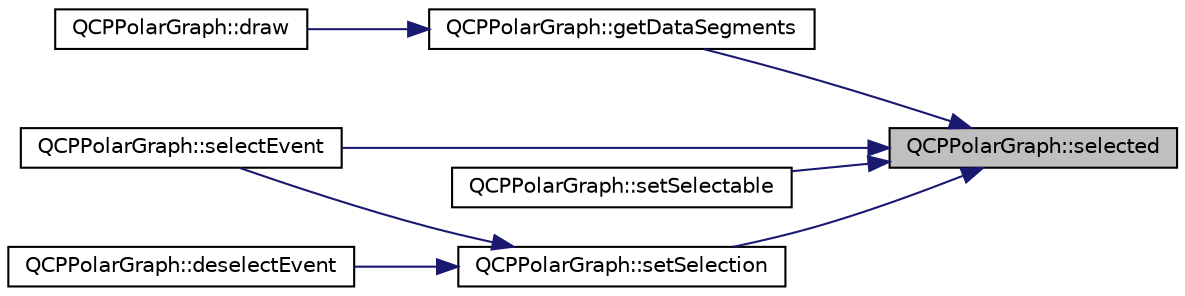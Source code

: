 digraph "QCPPolarGraph::selected"
{
 // LATEX_PDF_SIZE
  edge [fontname="Helvetica",fontsize="10",labelfontname="Helvetica",labelfontsize="10"];
  node [fontname="Helvetica",fontsize="10",shape=record];
  rankdir="RL";
  Node1 [label="QCPPolarGraph::selected",height=0.2,width=0.4,color="black", fillcolor="grey75", style="filled", fontcolor="black",tooltip=" "];
  Node1 -> Node2 [dir="back",color="midnightblue",fontsize="10",style="solid",fontname="Helvetica"];
  Node2 [label="QCPPolarGraph::getDataSegments",height=0.2,width=0.4,color="black", fillcolor="white", style="filled",URL="$classQCPPolarGraph.html#a984e21a4d3189d3fce60a3b883a86752",tooltip=" "];
  Node2 -> Node3 [dir="back",color="midnightblue",fontsize="10",style="solid",fontname="Helvetica"];
  Node3 [label="QCPPolarGraph::draw",height=0.2,width=0.4,color="black", fillcolor="white", style="filled",URL="$classQCPPolarGraph.html#a2a053fc53b7945cd2e3b93cef9cade9a",tooltip=" "];
  Node1 -> Node4 [dir="back",color="midnightblue",fontsize="10",style="solid",fontname="Helvetica"];
  Node4 [label="QCPPolarGraph::selectEvent",height=0.2,width=0.4,color="black", fillcolor="white", style="filled",URL="$classQCPPolarGraph.html#a1bc6a4af76e45ce13cd4f544062ff8b3",tooltip=" "];
  Node1 -> Node5 [dir="back",color="midnightblue",fontsize="10",style="solid",fontname="Helvetica"];
  Node5 [label="QCPPolarGraph::setSelectable",height=0.2,width=0.4,color="black", fillcolor="white", style="filled",URL="$classQCPPolarGraph.html#ab69bb9f6074ba180e74e535fd6494f96",tooltip=" "];
  Node1 -> Node6 [dir="back",color="midnightblue",fontsize="10",style="solid",fontname="Helvetica"];
  Node6 [label="QCPPolarGraph::setSelection",height=0.2,width=0.4,color="black", fillcolor="white", style="filled",URL="$classQCPPolarGraph.html#ab5cc3f205eeb153dd3a28c11b996ccb2",tooltip=" "];
  Node6 -> Node7 [dir="back",color="midnightblue",fontsize="10",style="solid",fontname="Helvetica"];
  Node7 [label="QCPPolarGraph::deselectEvent",height=0.2,width=0.4,color="black", fillcolor="white", style="filled",URL="$classQCPPolarGraph.html#a3372c079d5859f513d18384890945072",tooltip=" "];
  Node6 -> Node4 [dir="back",color="midnightblue",fontsize="10",style="solid",fontname="Helvetica"];
}
